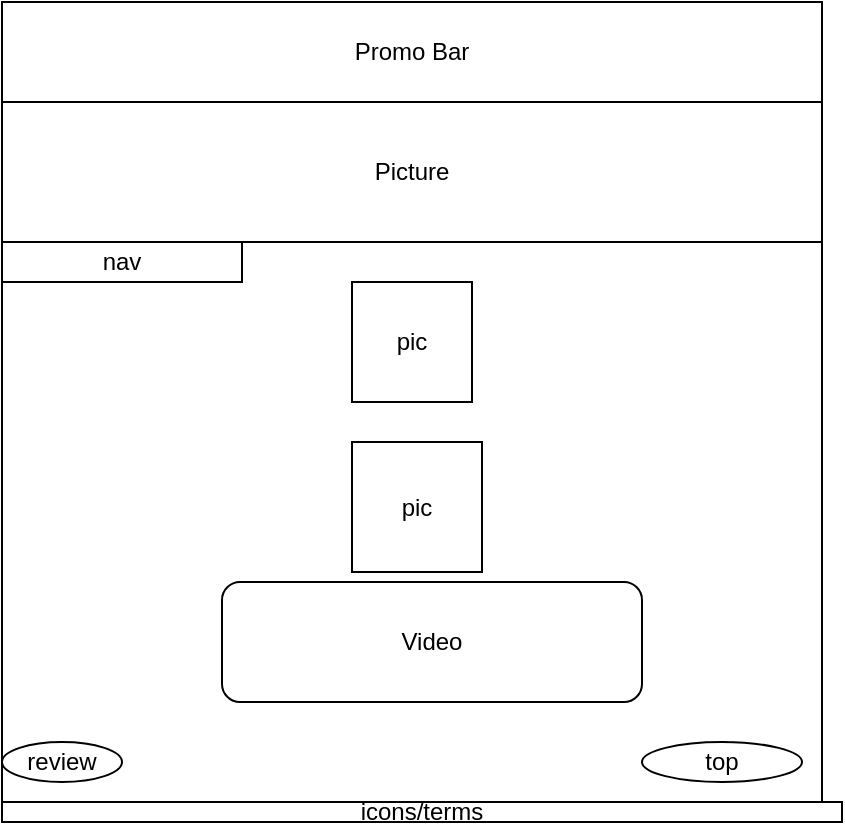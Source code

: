 <mxfile version="14.2.4" type="device"><diagram id="tWfFA4nu0rLpy6XVH2d3" name="Page-1"><mxGraphModel dx="716" dy="456" grid="1" gridSize="10" guides="1" tooltips="1" connect="1" arrows="1" fold="1" page="1" pageScale="1" pageWidth="850" pageHeight="1100" math="0" shadow="0"><root><mxCell id="0"/><mxCell id="1" parent="0"/><mxCell id="rt9HX2emMDFbNckCVVLD-1" value="" style="whiteSpace=wrap;html=1;aspect=fixed;" vertex="1" parent="1"><mxGeometry x="170" y="20" width="410" height="410" as="geometry"/></mxCell><mxCell id="rt9HX2emMDFbNckCVVLD-2" value="Promo Bar" style="rounded=0;whiteSpace=wrap;html=1;" vertex="1" parent="1"><mxGeometry x="170" y="20" width="410" height="50" as="geometry"/></mxCell><mxCell id="rt9HX2emMDFbNckCVVLD-3" value="Picture" style="rounded=0;whiteSpace=wrap;html=1;" vertex="1" parent="1"><mxGeometry x="170" y="70" width="410" height="70" as="geometry"/></mxCell><mxCell id="rt9HX2emMDFbNckCVVLD-4" style="edgeStyle=orthogonalEdgeStyle;rounded=0;orthogonalLoop=1;jettySize=auto;html=1;exitX=0.5;exitY=1;exitDx=0;exitDy=0;" edge="1" parent="1" source="rt9HX2emMDFbNckCVVLD-2" target="rt9HX2emMDFbNckCVVLD-2"><mxGeometry relative="1" as="geometry"/></mxCell><mxCell id="rt9HX2emMDFbNckCVVLD-5" value="nav" style="rounded=0;whiteSpace=wrap;html=1;" vertex="1" parent="1"><mxGeometry x="170" y="140" width="120" height="20" as="geometry"/></mxCell><mxCell id="rt9HX2emMDFbNckCVVLD-6" value="pic" style="whiteSpace=wrap;html=1;aspect=fixed;" vertex="1" parent="1"><mxGeometry x="345" y="160" width="60" height="60" as="geometry"/></mxCell><mxCell id="rt9HX2emMDFbNckCVVLD-7" value="pic" style="whiteSpace=wrap;html=1;aspect=fixed;" vertex="1" parent="1"><mxGeometry x="345" y="240" width="65" height="65" as="geometry"/></mxCell><mxCell id="rt9HX2emMDFbNckCVVLD-9" value="icons/terms" style="rounded=0;whiteSpace=wrap;html=1;" vertex="1" parent="1"><mxGeometry x="170" y="420" width="420" height="10" as="geometry"/></mxCell><mxCell id="rt9HX2emMDFbNckCVVLD-10" value="review" style="ellipse;whiteSpace=wrap;html=1;" vertex="1" parent="1"><mxGeometry x="170" y="390" width="60" height="20" as="geometry"/></mxCell><mxCell id="rt9HX2emMDFbNckCVVLD-12" value="Video" style="rounded=1;whiteSpace=wrap;html=1;" vertex="1" parent="1"><mxGeometry x="280" y="310" width="210" height="60" as="geometry"/></mxCell><mxCell id="rt9HX2emMDFbNckCVVLD-13" value="top" style="ellipse;whiteSpace=wrap;html=1;" vertex="1" parent="1"><mxGeometry x="490" y="390" width="80" height="20" as="geometry"/></mxCell></root></mxGraphModel></diagram></mxfile>